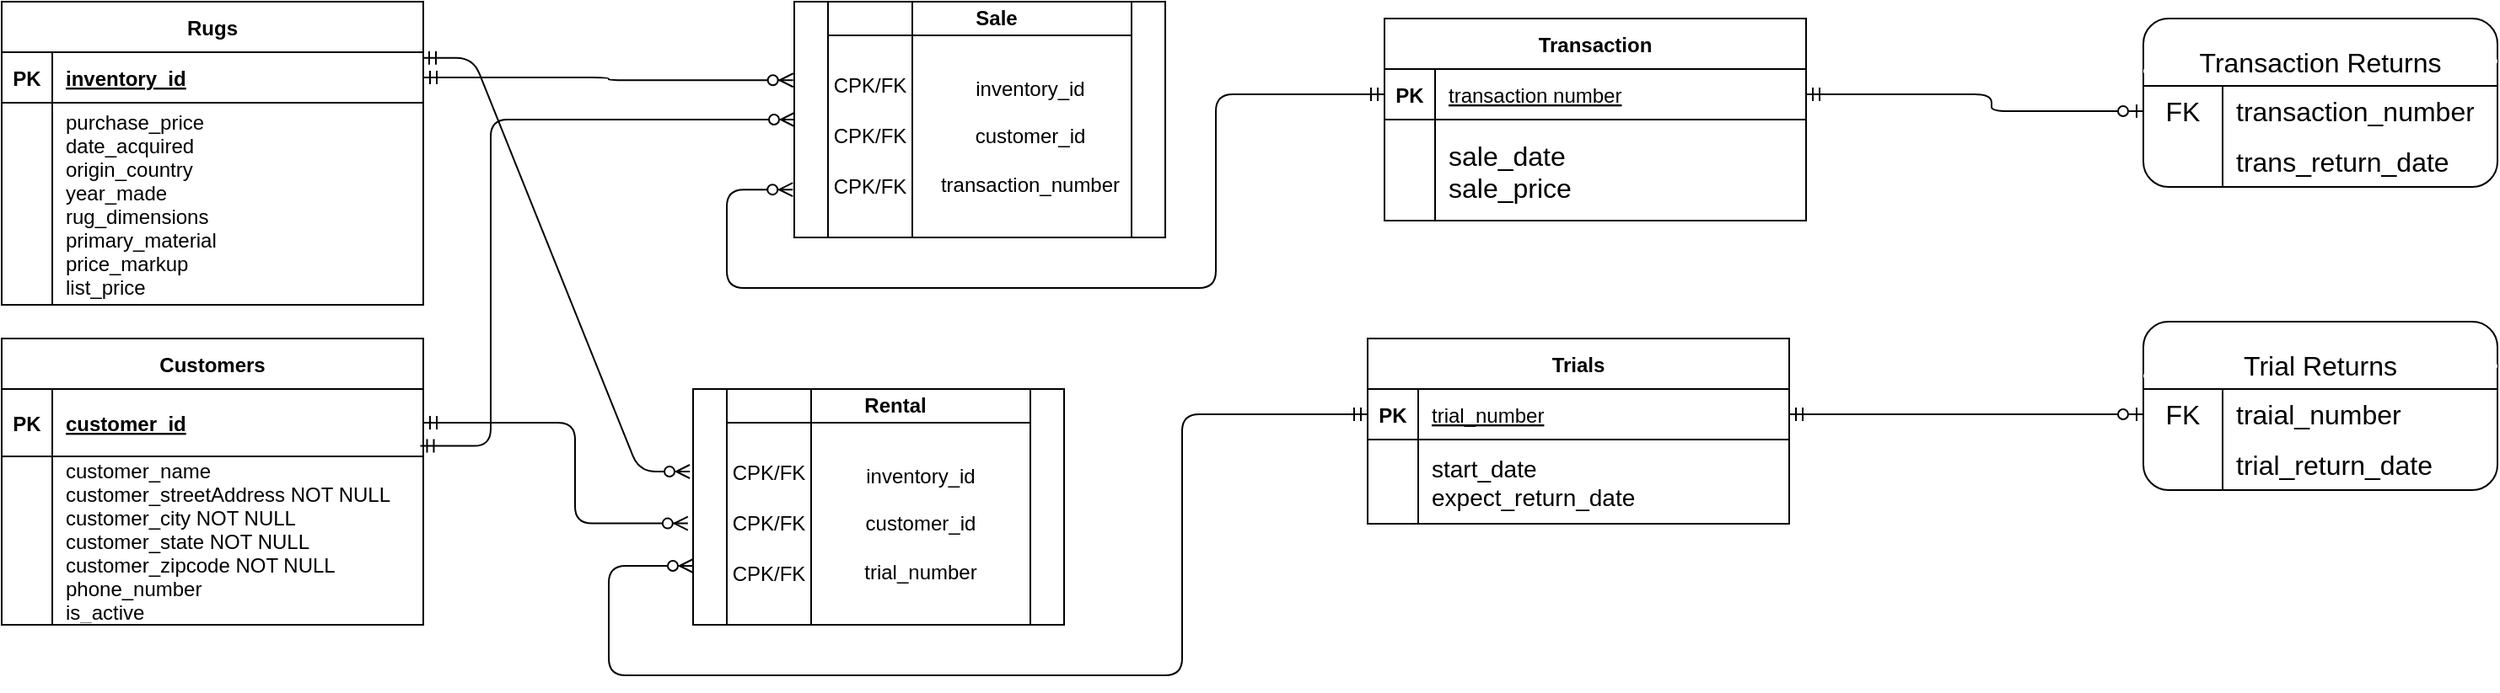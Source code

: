 <mxfile version="21.7.5" type="github">
  <diagram id="R2lEEEUBdFMjLlhIrx00" name="Page-1">
    <mxGraphModel dx="1349" dy="726" grid="1" gridSize="10" guides="1" tooltips="1" connect="1" arrows="1" fold="1" page="1" pageScale="1" pageWidth="850" pageHeight="1100" math="0" shadow="0" extFonts="Permanent Marker^https://fonts.googleapis.com/css?family=Permanent+Marker">
      <root>
        <mxCell id="0" />
        <mxCell id="1" parent="0" />
        <mxCell id="C-vyLk0tnHw3VtMMgP7b-1" value="" style="edgeStyle=entityRelationEdgeStyle;endArrow=ERzeroToMany;startArrow=ERmandOne;endFill=1;startFill=0;entryX=-0.009;entryY=0.35;entryDx=0;entryDy=0;entryPerimeter=0;exitX=0.998;exitY=0.111;exitDx=0;exitDy=0;exitPerimeter=0;" parent="1" source="C-vyLk0tnHw3VtMMgP7b-24" target="LShmClLfT84cLfDmFWbB-32" edge="1">
          <mxGeometry width="100" height="100" relative="1" as="geometry">
            <mxPoint x="290" y="56" as="sourcePoint" />
            <mxPoint x="384" y="80" as="targetPoint" />
            <Array as="points">
              <mxPoint x="330" y="50" />
              <mxPoint x="310" y="130" />
              <mxPoint x="319" y="350" />
              <mxPoint x="360" y="280" />
              <mxPoint x="340" y="310" />
            </Array>
          </mxGeometry>
        </mxCell>
        <mxCell id="C-vyLk0tnHw3VtMMgP7b-2" value="Customers" style="shape=table;startSize=30;container=1;collapsible=1;childLayout=tableLayout;fixedRows=1;rowLines=0;fontStyle=1;align=center;resizeLast=1;" parent="1" vertex="1">
          <mxGeometry x="40" y="220" width="250" height="170" as="geometry" />
        </mxCell>
        <mxCell id="C-vyLk0tnHw3VtMMgP7b-3" value="" style="shape=partialRectangle;collapsible=0;dropTarget=0;pointerEvents=0;fillColor=none;points=[[0,0.5],[1,0.5]];portConstraint=eastwest;top=0;left=0;right=0;bottom=1;" parent="C-vyLk0tnHw3VtMMgP7b-2" vertex="1">
          <mxGeometry y="30" width="250" height="40" as="geometry" />
        </mxCell>
        <mxCell id="C-vyLk0tnHw3VtMMgP7b-4" value="PK" style="shape=partialRectangle;overflow=hidden;connectable=0;fillColor=none;top=0;left=0;bottom=0;right=0;fontStyle=1;" parent="C-vyLk0tnHw3VtMMgP7b-3" vertex="1">
          <mxGeometry width="30" height="40" as="geometry">
            <mxRectangle width="30" height="40" as="alternateBounds" />
          </mxGeometry>
        </mxCell>
        <mxCell id="C-vyLk0tnHw3VtMMgP7b-5" value="customer_id" style="shape=partialRectangle;overflow=hidden;connectable=0;fillColor=none;top=0;left=0;bottom=0;right=0;align=left;spacingLeft=6;fontStyle=5;" parent="C-vyLk0tnHw3VtMMgP7b-3" vertex="1">
          <mxGeometry x="30" width="220" height="40" as="geometry">
            <mxRectangle width="220" height="40" as="alternateBounds" />
          </mxGeometry>
        </mxCell>
        <mxCell id="C-vyLk0tnHw3VtMMgP7b-6" value="" style="shape=partialRectangle;collapsible=0;dropTarget=0;pointerEvents=0;fillColor=none;points=[[0,0.5],[1,0.5]];portConstraint=eastwest;top=0;left=0;right=0;bottom=0;" parent="C-vyLk0tnHw3VtMMgP7b-2" vertex="1">
          <mxGeometry y="70" width="250" height="100" as="geometry" />
        </mxCell>
        <mxCell id="C-vyLk0tnHw3VtMMgP7b-7" value="" style="shape=partialRectangle;overflow=hidden;connectable=0;fillColor=none;top=0;left=0;bottom=0;right=0;" parent="C-vyLk0tnHw3VtMMgP7b-6" vertex="1">
          <mxGeometry width="30" height="100" as="geometry">
            <mxRectangle width="30" height="100" as="alternateBounds" />
          </mxGeometry>
        </mxCell>
        <mxCell id="C-vyLk0tnHw3VtMMgP7b-8" value="customer_name &#xa;customer_streetAddress NOT NULL&#xa;customer_city NOT NULL&#xa;customer_state NOT NULL&#xa;customer_zipcode NOT NULL&#xa;phone_number&#xa;is_active" style="shape=partialRectangle;overflow=hidden;connectable=0;fillColor=none;top=0;left=0;bottom=0;right=0;align=left;spacingLeft=6;" parent="C-vyLk0tnHw3VtMMgP7b-6" vertex="1">
          <mxGeometry x="30" width="220" height="100" as="geometry">
            <mxRectangle width="220" height="100" as="alternateBounds" />
          </mxGeometry>
        </mxCell>
        <mxCell id="C-vyLk0tnHw3VtMMgP7b-13" value="Transaction" style="shape=table;startSize=30;container=1;collapsible=1;childLayout=tableLayout;fixedRows=1;rowLines=0;fontStyle=1;align=center;resizeLast=1;" parent="1" vertex="1">
          <mxGeometry x="860" y="30" width="250" height="120" as="geometry" />
        </mxCell>
        <mxCell id="C-vyLk0tnHw3VtMMgP7b-14" value="" style="shape=partialRectangle;collapsible=0;dropTarget=0;pointerEvents=0;fillColor=none;points=[[0,0.5],[1,0.5]];portConstraint=eastwest;top=0;left=0;right=0;bottom=1;" parent="C-vyLk0tnHw3VtMMgP7b-13" vertex="1">
          <mxGeometry y="30" width="250" height="30" as="geometry" />
        </mxCell>
        <mxCell id="C-vyLk0tnHw3VtMMgP7b-15" value="PK" style="shape=partialRectangle;overflow=hidden;connectable=0;fillColor=none;top=0;left=0;bottom=0;right=0;fontStyle=1;" parent="C-vyLk0tnHw3VtMMgP7b-14" vertex="1">
          <mxGeometry width="30" height="30" as="geometry">
            <mxRectangle width="30" height="30" as="alternateBounds" />
          </mxGeometry>
        </mxCell>
        <mxCell id="C-vyLk0tnHw3VtMMgP7b-16" value="transaction number" style="shape=partialRectangle;overflow=hidden;connectable=0;fillColor=none;top=0;left=0;bottom=0;right=0;align=left;spacingLeft=6;fontStyle=4;" parent="C-vyLk0tnHw3VtMMgP7b-14" vertex="1">
          <mxGeometry x="30" width="220" height="30" as="geometry">
            <mxRectangle width="220" height="30" as="alternateBounds" />
          </mxGeometry>
        </mxCell>
        <mxCell id="C-vyLk0tnHw3VtMMgP7b-17" value="" style="shape=partialRectangle;collapsible=0;dropTarget=0;pointerEvents=0;fillColor=none;points=[[0,0.5],[1,0.5]];portConstraint=eastwest;top=0;left=0;right=0;bottom=0;" parent="C-vyLk0tnHw3VtMMgP7b-13" vertex="1">
          <mxGeometry y="60" width="250" height="60" as="geometry" />
        </mxCell>
        <mxCell id="C-vyLk0tnHw3VtMMgP7b-18" value="" style="shape=partialRectangle;overflow=hidden;connectable=0;fillColor=none;top=0;left=0;bottom=0;right=0;" parent="C-vyLk0tnHw3VtMMgP7b-17" vertex="1">
          <mxGeometry width="30" height="60" as="geometry">
            <mxRectangle width="30" height="60" as="alternateBounds" />
          </mxGeometry>
        </mxCell>
        <mxCell id="C-vyLk0tnHw3VtMMgP7b-19" value="sale_date&#xa;sale_price" style="shape=partialRectangle;overflow=hidden;connectable=0;fillColor=none;top=0;left=0;bottom=0;right=0;align=left;spacingLeft=6;fontSize=16;" parent="C-vyLk0tnHw3VtMMgP7b-17" vertex="1">
          <mxGeometry x="30" width="220" height="60" as="geometry">
            <mxRectangle width="220" height="60" as="alternateBounds" />
          </mxGeometry>
        </mxCell>
        <mxCell id="C-vyLk0tnHw3VtMMgP7b-23" value="Rugs" style="shape=table;startSize=30;container=1;collapsible=1;childLayout=tableLayout;fixedRows=1;rowLines=0;fontStyle=1;align=center;resizeLast=1;" parent="1" vertex="1">
          <mxGeometry x="40" y="20" width="250" height="180" as="geometry">
            <mxRectangle x="120" y="120" width="100" height="30" as="alternateBounds" />
          </mxGeometry>
        </mxCell>
        <mxCell id="C-vyLk0tnHw3VtMMgP7b-24" value="" style="shape=partialRectangle;collapsible=0;dropTarget=0;pointerEvents=0;fillColor=none;points=[[0,0.5],[1,0.5]];portConstraint=eastwest;top=0;left=0;right=0;bottom=1;" parent="C-vyLk0tnHw3VtMMgP7b-23" vertex="1">
          <mxGeometry y="30" width="250" height="30" as="geometry" />
        </mxCell>
        <mxCell id="C-vyLk0tnHw3VtMMgP7b-25" value="PK" style="shape=partialRectangle;overflow=hidden;connectable=0;fillColor=none;top=0;left=0;bottom=0;right=0;fontStyle=1;" parent="C-vyLk0tnHw3VtMMgP7b-24" vertex="1">
          <mxGeometry width="30" height="30" as="geometry">
            <mxRectangle width="30" height="30" as="alternateBounds" />
          </mxGeometry>
        </mxCell>
        <mxCell id="C-vyLk0tnHw3VtMMgP7b-26" value="inventory_id" style="shape=partialRectangle;overflow=hidden;connectable=0;fillColor=none;top=0;left=0;bottom=0;right=0;align=left;spacingLeft=6;fontStyle=5;" parent="C-vyLk0tnHw3VtMMgP7b-24" vertex="1">
          <mxGeometry x="30" width="220" height="30" as="geometry">
            <mxRectangle width="220" height="30" as="alternateBounds" />
          </mxGeometry>
        </mxCell>
        <mxCell id="C-vyLk0tnHw3VtMMgP7b-27" value="" style="shape=partialRectangle;collapsible=0;dropTarget=0;pointerEvents=0;fillColor=none;points=[[0,0.5],[1,0.5]];portConstraint=eastwest;top=0;left=0;right=0;bottom=0;" parent="C-vyLk0tnHw3VtMMgP7b-23" vertex="1">
          <mxGeometry y="60" width="250" height="120" as="geometry" />
        </mxCell>
        <mxCell id="C-vyLk0tnHw3VtMMgP7b-28" value="" style="shape=partialRectangle;overflow=hidden;connectable=0;fillColor=none;top=0;left=0;bottom=0;right=0;" parent="C-vyLk0tnHw3VtMMgP7b-27" vertex="1">
          <mxGeometry width="30" height="120" as="geometry">
            <mxRectangle width="30" height="120" as="alternateBounds" />
          </mxGeometry>
        </mxCell>
        <mxCell id="C-vyLk0tnHw3VtMMgP7b-29" value="purchase_price&#xa;date_acquired&#xa;origin_country&#xa;year_made&#xa;rug_dimensions&#xa;primary_material&#xa;price_markup&#xa;list_price" style="shape=partialRectangle;overflow=hidden;connectable=0;fillColor=none;top=0;left=0;bottom=0;right=0;align=left;spacingLeft=6;" parent="C-vyLk0tnHw3VtMMgP7b-27" vertex="1">
          <mxGeometry x="30" width="220" height="120" as="geometry">
            <mxRectangle width="220" height="120" as="alternateBounds" />
          </mxGeometry>
        </mxCell>
        <mxCell id="LShmClLfT84cLfDmFWbB-31" value="" style="group" vertex="1" connectable="0" parent="1">
          <mxGeometry x="450" y="250" width="220" height="140" as="geometry" />
        </mxCell>
        <mxCell id="LShmClLfT84cLfDmFWbB-32" value="" style="shape=process;whiteSpace=wrap;html=1;backgroundOutline=1;fillStyle=solid;" vertex="1" parent="LShmClLfT84cLfDmFWbB-31">
          <mxGeometry width="220" height="140" as="geometry" />
        </mxCell>
        <mxCell id="LShmClLfT84cLfDmFWbB-33" value="" style="shape=internalStorage;whiteSpace=wrap;html=1;backgroundOutline=1;container=1;dx=50;dy=20;" vertex="1" parent="LShmClLfT84cLfDmFWbB-31">
          <mxGeometry x="20" width="180" height="140" as="geometry" />
        </mxCell>
        <mxCell id="LShmClLfT84cLfDmFWbB-34" value="&lt;b&gt;Rental&lt;/b&gt;" style="text;html=1;strokeColor=none;fillColor=none;align=center;verticalAlign=middle;whiteSpace=wrap;rounded=0;" vertex="1" parent="LShmClLfT84cLfDmFWbB-33">
          <mxGeometry x="20" width="160" height="20" as="geometry" />
        </mxCell>
        <mxCell id="LShmClLfT84cLfDmFWbB-36" value="CPK/FK" style="text;html=1;strokeColor=none;fillColor=none;align=center;verticalAlign=middle;whiteSpace=wrap;rounded=0;" vertex="1" parent="LShmClLfT84cLfDmFWbB-33">
          <mxGeometry y="65" width="50" height="30" as="geometry" />
        </mxCell>
        <mxCell id="LShmClLfT84cLfDmFWbB-37" value="CPK/FK" style="text;html=1;strokeColor=none;fillColor=none;align=center;verticalAlign=middle;whiteSpace=wrap;rounded=0;" vertex="1" parent="LShmClLfT84cLfDmFWbB-33">
          <mxGeometry y="95" width="50" height="30" as="geometry" />
        </mxCell>
        <mxCell id="LShmClLfT84cLfDmFWbB-38" value="CPK/FK" style="text;html=1;strokeColor=none;fillColor=none;align=center;verticalAlign=middle;whiteSpace=wrap;rounded=0;" vertex="1" parent="LShmClLfT84cLfDmFWbB-33">
          <mxGeometry y="35" width="50" height="30" as="geometry" />
        </mxCell>
        <mxCell id="LShmClLfT84cLfDmFWbB-35" value="inventory_id&lt;br&gt;&lt;br&gt;customer_id&lt;br&gt;&lt;br&gt;trial_number" style="text;html=1;strokeColor=none;fillColor=none;align=center;verticalAlign=middle;whiteSpace=wrap;rounded=0;" vertex="1" parent="LShmClLfT84cLfDmFWbB-31">
          <mxGeometry x="70" y="20" width="130" height="120" as="geometry" />
        </mxCell>
        <mxCell id="LShmClLfT84cLfDmFWbB-39" value="" style="edgeStyle=orthogonalEdgeStyle;endArrow=ERzeroToMany;startArrow=ERmandOne;endFill=1;startFill=0;entryX=-0.014;entryY=0.57;entryDx=0;entryDy=0;exitX=1;exitY=0.5;exitDx=0;exitDy=0;entryPerimeter=0;" edge="1" parent="1" source="C-vyLk0tnHw3VtMMgP7b-3" target="LShmClLfT84cLfDmFWbB-32">
          <mxGeometry width="100" height="100" relative="1" as="geometry">
            <mxPoint x="640" y="100" as="sourcePoint" />
            <mxPoint x="749" y="341" as="targetPoint" />
            <Array as="points">
              <mxPoint x="380" y="270" />
              <mxPoint x="380" y="330" />
            </Array>
          </mxGeometry>
        </mxCell>
        <mxCell id="LShmClLfT84cLfDmFWbB-44" value="Trials" style="shape=table;startSize=30;container=1;collapsible=1;childLayout=tableLayout;fixedRows=1;rowLines=0;fontStyle=1;align=center;resizeLast=1;" vertex="1" parent="1">
          <mxGeometry x="850" y="220" width="250" height="110" as="geometry" />
        </mxCell>
        <mxCell id="LShmClLfT84cLfDmFWbB-45" value="" style="shape=partialRectangle;collapsible=0;dropTarget=0;pointerEvents=0;fillColor=none;points=[[0,0.5],[1,0.5]];portConstraint=eastwest;top=0;left=0;right=0;bottom=1;" vertex="1" parent="LShmClLfT84cLfDmFWbB-44">
          <mxGeometry y="30" width="250" height="30" as="geometry" />
        </mxCell>
        <mxCell id="LShmClLfT84cLfDmFWbB-46" value="PK" style="shape=partialRectangle;overflow=hidden;connectable=0;fillColor=none;top=0;left=0;bottom=0;right=0;fontStyle=1;" vertex="1" parent="LShmClLfT84cLfDmFWbB-45">
          <mxGeometry width="30" height="30" as="geometry">
            <mxRectangle width="30" height="30" as="alternateBounds" />
          </mxGeometry>
        </mxCell>
        <mxCell id="LShmClLfT84cLfDmFWbB-47" value="trial_number" style="shape=partialRectangle;overflow=hidden;connectable=0;fillColor=none;top=0;left=0;bottom=0;right=0;align=left;spacingLeft=6;fontStyle=4;" vertex="1" parent="LShmClLfT84cLfDmFWbB-45">
          <mxGeometry x="30" width="220" height="30" as="geometry">
            <mxRectangle width="220" height="30" as="alternateBounds" />
          </mxGeometry>
        </mxCell>
        <mxCell id="LShmClLfT84cLfDmFWbB-48" value="" style="shape=partialRectangle;collapsible=0;dropTarget=0;pointerEvents=0;fillColor=none;points=[[0,0.5],[1,0.5]];portConstraint=eastwest;top=0;left=0;right=0;bottom=0;" vertex="1" parent="LShmClLfT84cLfDmFWbB-44">
          <mxGeometry y="60" width="250" height="50" as="geometry" />
        </mxCell>
        <mxCell id="LShmClLfT84cLfDmFWbB-49" value="" style="shape=partialRectangle;overflow=hidden;connectable=0;fillColor=none;top=0;left=0;bottom=0;right=0;" vertex="1" parent="LShmClLfT84cLfDmFWbB-48">
          <mxGeometry width="30" height="50" as="geometry">
            <mxRectangle width="30" height="50" as="alternateBounds" />
          </mxGeometry>
        </mxCell>
        <mxCell id="LShmClLfT84cLfDmFWbB-50" value="start_date&#xa;expect_return_date" style="shape=partialRectangle;overflow=hidden;connectable=0;fillColor=none;top=0;left=0;bottom=0;right=0;align=left;spacingLeft=6;fontSize=14;" vertex="1" parent="LShmClLfT84cLfDmFWbB-48">
          <mxGeometry x="30" width="220" height="50" as="geometry">
            <mxRectangle width="220" height="50" as="alternateBounds" />
          </mxGeometry>
        </mxCell>
        <mxCell id="LShmClLfT84cLfDmFWbB-61" value="" style="group" vertex="1" connectable="0" parent="1">
          <mxGeometry x="1310" y="30" width="210" height="100" as="geometry" />
        </mxCell>
        <mxCell id="LShmClLfT84cLfDmFWbB-41" value="" style="rounded=1;whiteSpace=wrap;html=1;fillStyle=hatch;" vertex="1" parent="LShmClLfT84cLfDmFWbB-61">
          <mxGeometry width="210" height="100" as="geometry" />
        </mxCell>
        <mxCell id="LShmClLfT84cLfDmFWbB-51" value="Transaction Returns" style="shape=table;startSize=30;container=1;collapsible=0;childLayout=tableLayout;fixedRows=1;rowLines=0;fontStyle=0;strokeColor=default;fontSize=16;perimeterSpacing=2;fillStyle=hatch;backgroundOutline=0;swimlaneHead=0;swimlaneBody=0;rounded=1;" vertex="1" parent="LShmClLfT84cLfDmFWbB-61">
          <mxGeometry y="10" width="210" height="90" as="geometry" />
        </mxCell>
        <mxCell id="LShmClLfT84cLfDmFWbB-52" value="" style="shape=tableRow;horizontal=0;startSize=0;swimlaneHead=0;swimlaneBody=0;top=0;left=0;bottom=0;right=0;collapsible=0;dropTarget=0;fillColor=none;points=[[0,0.5],[1,0.5]];portConstraint=eastwest;strokeColor=inherit;fontSize=16;" vertex="1" parent="LShmClLfT84cLfDmFWbB-51">
          <mxGeometry y="30" width="210" height="30" as="geometry" />
        </mxCell>
        <mxCell id="LShmClLfT84cLfDmFWbB-53" value="FK" style="shape=partialRectangle;html=1;whiteSpace=wrap;connectable=0;fillColor=none;top=0;left=0;bottom=0;right=0;overflow=hidden;pointerEvents=1;strokeColor=inherit;fontSize=16;" vertex="1" parent="LShmClLfT84cLfDmFWbB-52">
          <mxGeometry width="47" height="30" as="geometry">
            <mxRectangle width="47" height="30" as="alternateBounds" />
          </mxGeometry>
        </mxCell>
        <mxCell id="LShmClLfT84cLfDmFWbB-54" value="transaction_number" style="shape=partialRectangle;html=1;whiteSpace=wrap;connectable=0;fillColor=none;top=0;left=0;bottom=0;right=0;align=left;spacingLeft=6;overflow=hidden;strokeColor=inherit;fontSize=16;" vertex="1" parent="LShmClLfT84cLfDmFWbB-52">
          <mxGeometry x="47" width="163" height="30" as="geometry">
            <mxRectangle width="163" height="30" as="alternateBounds" />
          </mxGeometry>
        </mxCell>
        <mxCell id="LShmClLfT84cLfDmFWbB-58" value="" style="shape=tableRow;horizontal=0;startSize=0;swimlaneHead=0;swimlaneBody=0;top=0;left=0;bottom=0;right=0;collapsible=0;dropTarget=0;fillColor=none;points=[[0,0.5],[1,0.5]];portConstraint=eastwest;strokeColor=inherit;fontSize=16;" vertex="1" parent="LShmClLfT84cLfDmFWbB-51">
          <mxGeometry y="60" width="210" height="30" as="geometry" />
        </mxCell>
        <mxCell id="LShmClLfT84cLfDmFWbB-59" value="" style="shape=partialRectangle;html=1;whiteSpace=wrap;connectable=0;fillColor=none;top=0;left=0;bottom=0;right=0;overflow=hidden;strokeColor=inherit;fontSize=16;" vertex="1" parent="LShmClLfT84cLfDmFWbB-58">
          <mxGeometry width="47" height="30" as="geometry">
            <mxRectangle width="47" height="30" as="alternateBounds" />
          </mxGeometry>
        </mxCell>
        <mxCell id="LShmClLfT84cLfDmFWbB-60" value="trans_return_date" style="shape=partialRectangle;html=1;whiteSpace=wrap;connectable=0;fillColor=none;top=0;left=0;bottom=0;right=0;align=left;spacingLeft=6;overflow=hidden;strokeColor=inherit;fontSize=16;" vertex="1" parent="LShmClLfT84cLfDmFWbB-58">
          <mxGeometry x="47" width="163" height="30" as="geometry">
            <mxRectangle width="163" height="30" as="alternateBounds" />
          </mxGeometry>
        </mxCell>
        <mxCell id="LShmClLfT84cLfDmFWbB-69" value="" style="group" vertex="1" connectable="0" parent="1">
          <mxGeometry x="1310" y="210" width="210" height="100" as="geometry" />
        </mxCell>
        <mxCell id="LShmClLfT84cLfDmFWbB-70" value="" style="rounded=1;whiteSpace=wrap;html=1;fillStyle=hatch;" vertex="1" parent="LShmClLfT84cLfDmFWbB-69">
          <mxGeometry width="210" height="100" as="geometry" />
        </mxCell>
        <mxCell id="LShmClLfT84cLfDmFWbB-71" value="Trial Returns" style="shape=table;startSize=30;container=1;collapsible=0;childLayout=tableLayout;fixedRows=1;rowLines=0;fontStyle=0;strokeColor=default;fontSize=16;perimeterSpacing=2;fillStyle=hatch;backgroundOutline=0;swimlaneHead=0;swimlaneBody=0;rounded=1;" vertex="1" parent="LShmClLfT84cLfDmFWbB-69">
          <mxGeometry y="10" width="210" height="90" as="geometry" />
        </mxCell>
        <mxCell id="LShmClLfT84cLfDmFWbB-72" value="" style="shape=tableRow;horizontal=0;startSize=0;swimlaneHead=0;swimlaneBody=0;top=0;left=0;bottom=0;right=0;collapsible=0;dropTarget=0;fillColor=none;points=[[0,0.5],[1,0.5]];portConstraint=eastwest;strokeColor=inherit;fontSize=16;" vertex="1" parent="LShmClLfT84cLfDmFWbB-71">
          <mxGeometry y="30" width="210" height="30" as="geometry" />
        </mxCell>
        <mxCell id="LShmClLfT84cLfDmFWbB-73" value="FK" style="shape=partialRectangle;html=1;whiteSpace=wrap;connectable=0;fillColor=none;top=0;left=0;bottom=0;right=0;overflow=hidden;pointerEvents=1;strokeColor=inherit;fontSize=16;" vertex="1" parent="LShmClLfT84cLfDmFWbB-72">
          <mxGeometry width="47" height="30" as="geometry">
            <mxRectangle width="47" height="30" as="alternateBounds" />
          </mxGeometry>
        </mxCell>
        <mxCell id="LShmClLfT84cLfDmFWbB-74" value="traial_number" style="shape=partialRectangle;html=1;whiteSpace=wrap;connectable=0;fillColor=none;top=0;left=0;bottom=0;right=0;align=left;spacingLeft=6;overflow=hidden;strokeColor=inherit;fontSize=16;" vertex="1" parent="LShmClLfT84cLfDmFWbB-72">
          <mxGeometry x="47" width="163" height="30" as="geometry">
            <mxRectangle width="163" height="30" as="alternateBounds" />
          </mxGeometry>
        </mxCell>
        <mxCell id="LShmClLfT84cLfDmFWbB-75" value="" style="shape=tableRow;horizontal=0;startSize=0;swimlaneHead=0;swimlaneBody=0;top=0;left=0;bottom=0;right=0;collapsible=0;dropTarget=0;fillColor=none;points=[[0,0.5],[1,0.5]];portConstraint=eastwest;strokeColor=inherit;fontSize=16;" vertex="1" parent="LShmClLfT84cLfDmFWbB-71">
          <mxGeometry y="60" width="210" height="30" as="geometry" />
        </mxCell>
        <mxCell id="LShmClLfT84cLfDmFWbB-76" value="" style="shape=partialRectangle;html=1;whiteSpace=wrap;connectable=0;fillColor=none;top=0;left=0;bottom=0;right=0;overflow=hidden;strokeColor=inherit;fontSize=16;" vertex="1" parent="LShmClLfT84cLfDmFWbB-75">
          <mxGeometry width="47" height="30" as="geometry">
            <mxRectangle width="47" height="30" as="alternateBounds" />
          </mxGeometry>
        </mxCell>
        <mxCell id="LShmClLfT84cLfDmFWbB-77" value="trial_return_date" style="shape=partialRectangle;html=1;whiteSpace=wrap;connectable=0;fillColor=none;top=0;left=0;bottom=0;right=0;align=left;spacingLeft=6;overflow=hidden;strokeColor=inherit;fontSize=16;" vertex="1" parent="LShmClLfT84cLfDmFWbB-75">
          <mxGeometry x="47" width="163" height="30" as="geometry">
            <mxRectangle width="163" height="30" as="alternateBounds" />
          </mxGeometry>
        </mxCell>
        <mxCell id="LShmClLfT84cLfDmFWbB-91" value="" style="edgeStyle=orthogonalEdgeStyle;endArrow=ERzeroToMany;startArrow=ERmandOne;endFill=1;startFill=0;entryX=0;entryY=0.5;entryDx=0;entryDy=0;exitX=0.993;exitY=0.844;exitDx=0;exitDy=0;exitPerimeter=0;" edge="1" parent="1" source="C-vyLk0tnHw3VtMMgP7b-3" target="LShmClLfT84cLfDmFWbB-1">
          <mxGeometry width="100" height="100" relative="1" as="geometry">
            <mxPoint x="300" y="280" as="sourcePoint" />
            <mxPoint x="527" y="310" as="targetPoint" />
            <Array as="points">
              <mxPoint x="330" y="284" />
              <mxPoint x="330" y="90" />
            </Array>
          </mxGeometry>
        </mxCell>
        <mxCell id="LShmClLfT84cLfDmFWbB-92" value="" style="edgeStyle=orthogonalEdgeStyle;endArrow=ERzeroToMany;startArrow=ERmandOne;endFill=1;startFill=0;exitX=1;exitY=0.5;exitDx=0;exitDy=0;entryX=-0.003;entryY=0.333;entryDx=0;entryDy=0;entryPerimeter=0;" edge="1" parent="1" source="C-vyLk0tnHw3VtMMgP7b-24" target="LShmClLfT84cLfDmFWbB-1">
          <mxGeometry width="100" height="100" relative="1" as="geometry">
            <mxPoint x="300" y="70" as="sourcePoint" />
            <mxPoint x="530" y="140" as="targetPoint" />
          </mxGeometry>
        </mxCell>
        <mxCell id="LShmClLfT84cLfDmFWbB-22" value="" style="group" vertex="1" connectable="0" parent="1">
          <mxGeometry x="510" y="20" width="220" height="140" as="geometry" />
        </mxCell>
        <mxCell id="LShmClLfT84cLfDmFWbB-1" value="" style="shape=process;whiteSpace=wrap;html=1;backgroundOutline=1;fillStyle=solid;" vertex="1" parent="LShmClLfT84cLfDmFWbB-22">
          <mxGeometry width="220" height="140" as="geometry" />
        </mxCell>
        <mxCell id="LShmClLfT84cLfDmFWbB-14" value="" style="shape=internalStorage;whiteSpace=wrap;html=1;backgroundOutline=1;container=1;dx=50;dy=20;" vertex="1" parent="LShmClLfT84cLfDmFWbB-22">
          <mxGeometry x="20" width="180" height="140" as="geometry" />
        </mxCell>
        <mxCell id="LShmClLfT84cLfDmFWbB-26" value="inventory_id&lt;br&gt;&lt;br&gt;customer_id&lt;br&gt;&lt;br&gt;transaction_number" style="text;html=1;strokeColor=none;fillColor=none;align=center;verticalAlign=middle;whiteSpace=wrap;rounded=0;" vertex="1" parent="LShmClLfT84cLfDmFWbB-14">
          <mxGeometry x="50" y="20" width="140" height="120" as="geometry" />
        </mxCell>
        <mxCell id="LShmClLfT84cLfDmFWbB-28" value="CPK/FK" style="text;html=1;strokeColor=none;fillColor=none;align=center;verticalAlign=middle;whiteSpace=wrap;rounded=0;" vertex="1" parent="LShmClLfT84cLfDmFWbB-14">
          <mxGeometry y="65" width="50" height="30" as="geometry" />
        </mxCell>
        <mxCell id="LShmClLfT84cLfDmFWbB-30" value="CPK/FK" style="text;html=1;strokeColor=none;fillColor=none;align=center;verticalAlign=middle;whiteSpace=wrap;rounded=0;" vertex="1" parent="LShmClLfT84cLfDmFWbB-14">
          <mxGeometry y="95" width="50" height="30" as="geometry" />
        </mxCell>
        <mxCell id="LShmClLfT84cLfDmFWbB-29" value="CPK/FK" style="text;html=1;strokeColor=none;fillColor=none;align=center;verticalAlign=middle;whiteSpace=wrap;rounded=0;" vertex="1" parent="LShmClLfT84cLfDmFWbB-14">
          <mxGeometry y="35" width="50" height="30" as="geometry" />
        </mxCell>
        <mxCell id="LShmClLfT84cLfDmFWbB-23" value="&lt;b&gt;Sale&lt;/b&gt;" style="text;html=1;strokeColor=none;fillColor=none;align=center;verticalAlign=middle;whiteSpace=wrap;rounded=0;" vertex="1" parent="LShmClLfT84cLfDmFWbB-22">
          <mxGeometry x="40" width="160" height="20" as="geometry" />
        </mxCell>
        <mxCell id="LShmClLfT84cLfDmFWbB-93" value="" style="edgeStyle=orthogonalEdgeStyle;endArrow=ERzeroToMany;startArrow=ERmandOne;endFill=1;startFill=0;entryX=-0.004;entryY=0.797;entryDx=0;entryDy=0;entryPerimeter=0;exitX=0;exitY=0.5;exitDx=0;exitDy=0;" edge="1" parent="1" source="C-vyLk0tnHw3VtMMgP7b-14" target="LShmClLfT84cLfDmFWbB-1">
          <mxGeometry width="100" height="100" relative="1" as="geometry">
            <mxPoint x="790" y="90" as="sourcePoint" />
            <mxPoint x="502" y="126" as="targetPoint" />
            <Array as="points">
              <mxPoint x="760" y="75" />
              <mxPoint x="760" y="190" />
              <mxPoint x="470" y="190" />
              <mxPoint x="470" y="132" />
            </Array>
          </mxGeometry>
        </mxCell>
        <mxCell id="LShmClLfT84cLfDmFWbB-94" value="" style="edgeStyle=orthogonalEdgeStyle;endArrow=ERzeroToMany;startArrow=ERmandOne;endFill=1;startFill=0;exitX=0;exitY=0.5;exitDx=0;exitDy=0;entryX=0;entryY=0.75;entryDx=0;entryDy=0;" edge="1" parent="1" source="LShmClLfT84cLfDmFWbB-45" target="LShmClLfT84cLfDmFWbB-32">
          <mxGeometry width="100" height="100" relative="1" as="geometry">
            <mxPoint x="839.97" y="270" as="sourcePoint" />
            <mxPoint x="400" y="370" as="targetPoint" />
            <Array as="points">
              <mxPoint x="740" y="265" />
              <mxPoint x="740" y="420" />
              <mxPoint x="400" y="420" />
              <mxPoint x="400" y="355" />
            </Array>
          </mxGeometry>
        </mxCell>
        <mxCell id="LShmClLfT84cLfDmFWbB-95" value="" style="edgeStyle=orthogonalEdgeStyle;endArrow=ERzeroToOne;startArrow=ERmandOne;endFill=0;startFill=0;exitX=1;exitY=0.5;exitDx=0;exitDy=0;entryX=0;entryY=0.5;entryDx=0;entryDy=0;" edge="1" parent="1" source="LShmClLfT84cLfDmFWbB-45" target="LShmClLfT84cLfDmFWbB-72">
          <mxGeometry width="100" height="100" relative="1" as="geometry">
            <mxPoint x="1110" y="270" as="sourcePoint" />
            <mxPoint x="1260" y="250" as="targetPoint" />
            <Array as="points">
              <mxPoint x="1200" y="265" />
              <mxPoint x="1200" y="265" />
            </Array>
          </mxGeometry>
        </mxCell>
        <mxCell id="LShmClLfT84cLfDmFWbB-96" value="" style="edgeStyle=orthogonalEdgeStyle;endArrow=ERzeroToOne;startArrow=ERmandOne;endFill=0;startFill=0;exitX=1;exitY=0.5;exitDx=0;exitDy=0;entryX=0;entryY=0.5;entryDx=0;entryDy=0;" edge="1" parent="1" source="C-vyLk0tnHw3VtMMgP7b-14" target="LShmClLfT84cLfDmFWbB-52">
          <mxGeometry width="100" height="100" relative="1" as="geometry">
            <mxPoint x="1120" y="100" as="sourcePoint" />
            <mxPoint x="1295" y="110" as="targetPoint" />
            <Array as="points">
              <mxPoint x="1220" y="75" />
              <mxPoint x="1220" y="85" />
            </Array>
          </mxGeometry>
        </mxCell>
      </root>
    </mxGraphModel>
  </diagram>
</mxfile>
